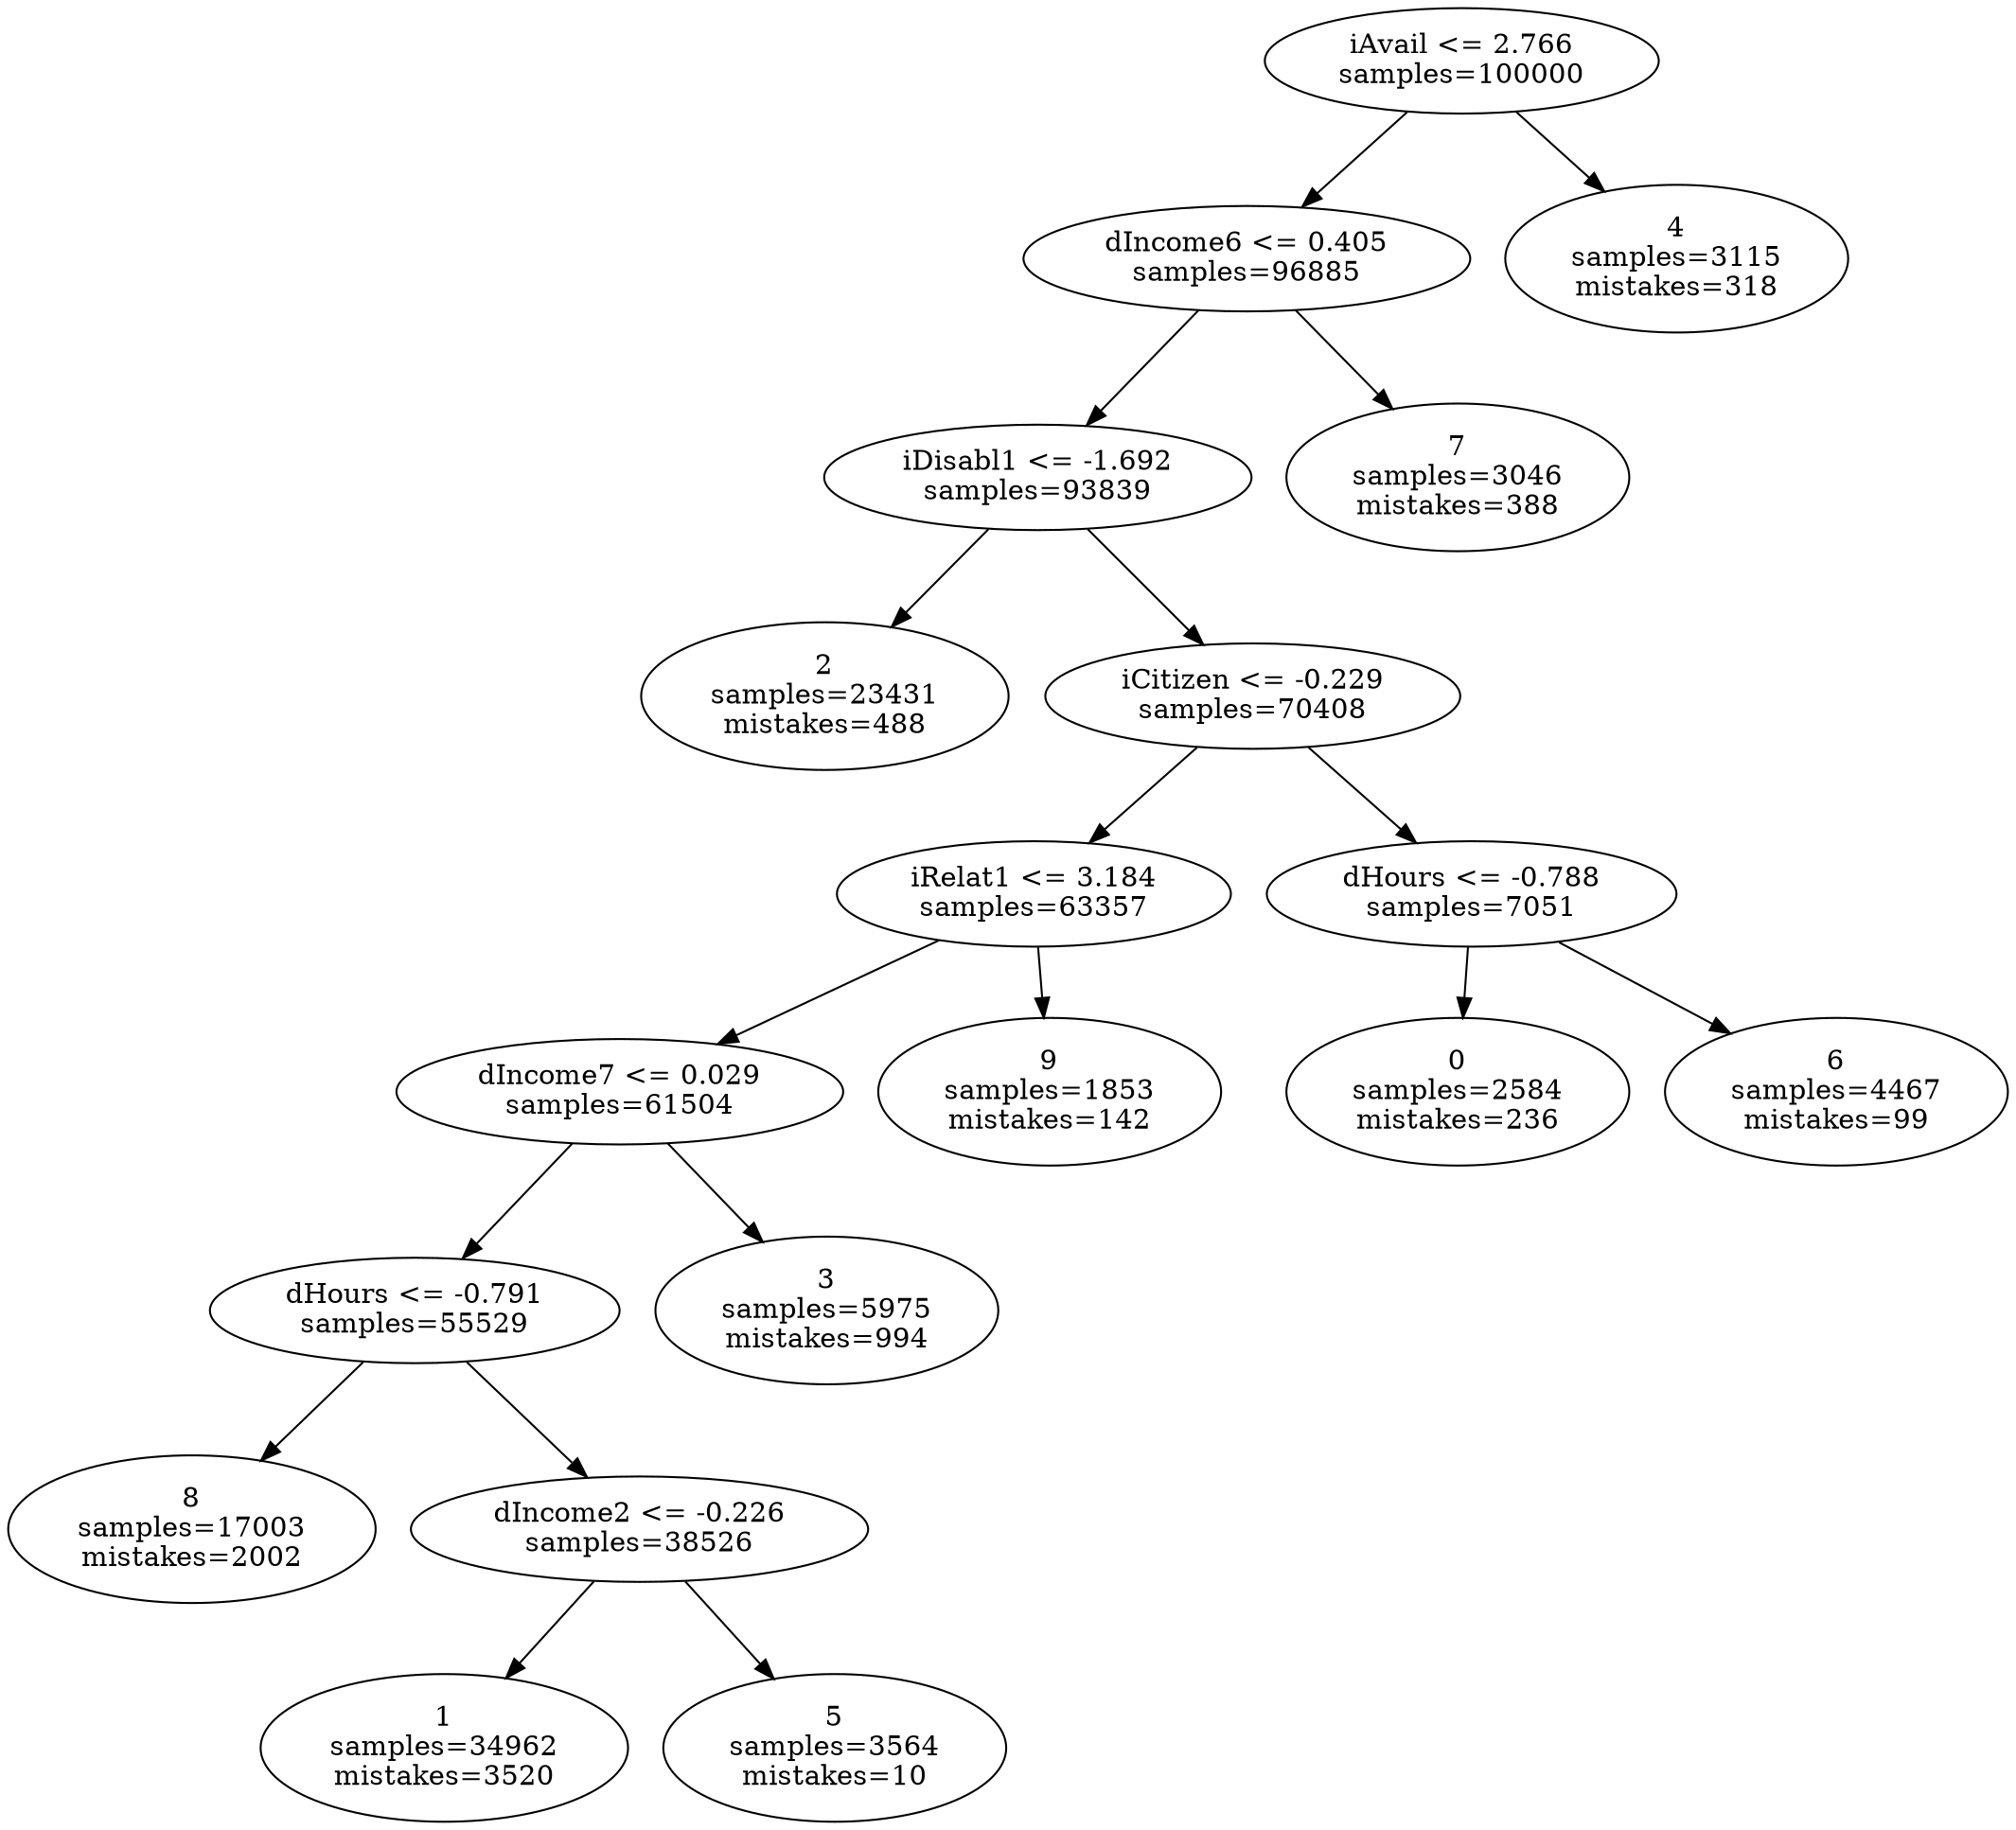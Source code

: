 digraph ClusteringTree {
n_0 [label="iAvail <= 2.766
samples=\100000"];
n_1 [label="dIncome6 <= 0.405
samples=\96885"];
n_2 [label="4
samples=\3115
mistakes=\318"];
n_3 [label="iDisabl1 <= -1.692
samples=\93839"];
n_4 [label="7
samples=\3046
mistakes=\388"];
n_5 [label="2
samples=\23431
mistakes=\488"];
n_6 [label="iCitizen <= -0.229
samples=\70408"];
n_7 [label="iRelat1 <= 3.184
samples=\63357"];
n_8 [label="dHours <= -0.788
samples=\7051"];
n_9 [label="dIncome7 <= 0.029
samples=\61504"];
n_10 [label="9
samples=\1853
mistakes=\142"];
n_11 [label="0
samples=\2584
mistakes=\236"];
n_12 [label="6
samples=\4467
mistakes=\99"];
n_13 [label="dHours <= -0.791
samples=\55529"];
n_14 [label="3
samples=\5975
mistakes=\994"];
n_15 [label="8
samples=\17003
mistakes=\2002"];
n_16 [label="dIncome2 <= -0.226
samples=\38526"];
n_17 [label="1
samples=\34962
mistakes=\3520"];
n_18 [label="5
samples=\3564
mistakes=\10"];
n_0 -> n_1;
n_0 -> n_2;
n_1 -> n_3;
n_1 -> n_4;
n_3 -> n_5;
n_3 -> n_6;
n_6 -> n_7;
n_6 -> n_8;
n_7 -> n_9;
n_7 -> n_10;
n_8 -> n_11;
n_8 -> n_12;
n_9 -> n_13;
n_9 -> n_14;
n_13 -> n_15;
n_13 -> n_16;
n_16 -> n_17;
n_16 -> n_18;
}
